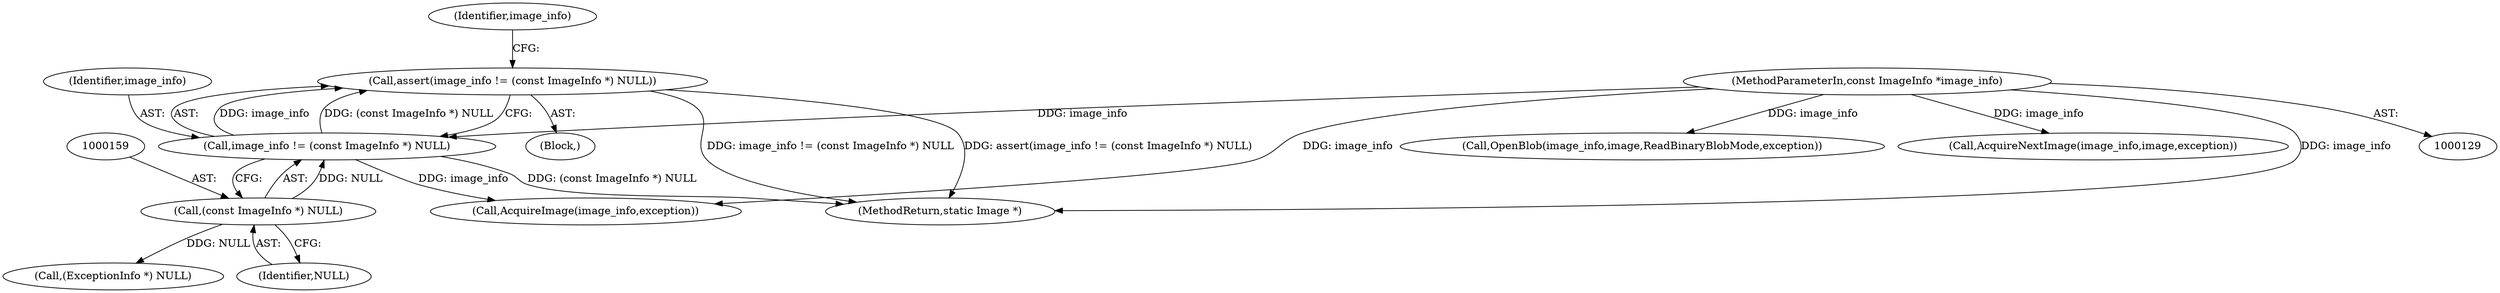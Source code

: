 digraph "0_ImageMagick_db0add932fb850d762b02604ca3053b7d7ab6deb@API" {
"1000155" [label="(Call,assert(image_info != (const ImageInfo *) NULL))"];
"1000156" [label="(Call,image_info != (const ImageInfo *) NULL)"];
"1000130" [label="(MethodParameterIn,const ImageInfo *image_info)"];
"1000158" [label="(Call,(const ImageInfo *) NULL)"];
"1000185" [label="(Call,(ExceptionInfo *) NULL)"];
"1000156" [label="(Call,image_info != (const ImageInfo *) NULL)"];
"1000201" [label="(Call,OpenBlob(image_info,image,ReadBinaryBlobMode,exception))"];
"1003889" [label="(Call,AcquireNextImage(image_info,image,exception))"];
"1000130" [label="(MethodParameterIn,const ImageInfo *image_info)"];
"1003945" [label="(MethodReturn,static Image *)"];
"1000196" [label="(Call,AcquireImage(image_info,exception))"];
"1000155" [label="(Call,assert(image_info != (const ImageInfo *) NULL))"];
"1000164" [label="(Identifier,image_info)"];
"1000160" [label="(Identifier,NULL)"];
"1000132" [label="(Block,)"];
"1000158" [label="(Call,(const ImageInfo *) NULL)"];
"1000157" [label="(Identifier,image_info)"];
"1000155" -> "1000132"  [label="AST: "];
"1000155" -> "1000156"  [label="CFG: "];
"1000156" -> "1000155"  [label="AST: "];
"1000164" -> "1000155"  [label="CFG: "];
"1000155" -> "1003945"  [label="DDG: assert(image_info != (const ImageInfo *) NULL)"];
"1000155" -> "1003945"  [label="DDG: image_info != (const ImageInfo *) NULL"];
"1000156" -> "1000155"  [label="DDG: image_info"];
"1000156" -> "1000155"  [label="DDG: (const ImageInfo *) NULL"];
"1000156" -> "1000158"  [label="CFG: "];
"1000157" -> "1000156"  [label="AST: "];
"1000158" -> "1000156"  [label="AST: "];
"1000156" -> "1003945"  [label="DDG: (const ImageInfo *) NULL"];
"1000130" -> "1000156"  [label="DDG: image_info"];
"1000158" -> "1000156"  [label="DDG: NULL"];
"1000156" -> "1000196"  [label="DDG: image_info"];
"1000130" -> "1000129"  [label="AST: "];
"1000130" -> "1003945"  [label="DDG: image_info"];
"1000130" -> "1000196"  [label="DDG: image_info"];
"1000130" -> "1000201"  [label="DDG: image_info"];
"1000130" -> "1003889"  [label="DDG: image_info"];
"1000158" -> "1000160"  [label="CFG: "];
"1000159" -> "1000158"  [label="AST: "];
"1000160" -> "1000158"  [label="AST: "];
"1000158" -> "1000185"  [label="DDG: NULL"];
}
